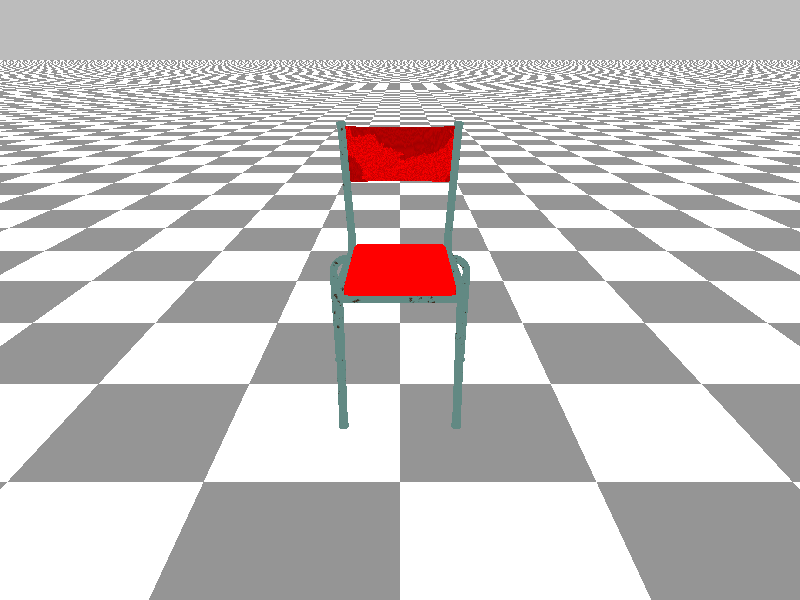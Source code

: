 //==========================================
// Classroom furniture
// -----------------------------------------
// Made for Persistence of vision 3.6
// =========================================
// Copyright 2001-2004 Gilles Tran http://www.oyonale.com
// -----------------------------------------
// This work is licensed under the Creative Commons Attribution License. 
// To view a copy of this license, visit http://creativecommons.org/licenses/by/2.0/ 
// or send a letter to Creative Commons, 559 Nathan Abbott Way, Stanford, California 94305, USA.
// You are free:
// - to copy, distribute, display, and perform the work
// - to make derivative works
// - to make commercial use of the work
// Under the following conditions:
// - Attribution. You must give the original author credit.
// - For any reuse or distribution, you must make clear to others the license terms of this work.
// - Any of these conditions can be waived if you get permission from the copyright holder.
// Your fair use and other rights are in no way affected by the above. 
// ==========================================  

#include "colors.inc"
#include "shapes.inc"

global_settings {
    assumed_gamma 1
} 
      
// ----------------------------------------
// Chair
// ----------------------------------------
#declare rCh=0.025/2;
#declare rCh2=rCh+0.002;
#declare rCh3=0.01;
#declare rCh4=0.05;
#declare yCh=0.43;
#declare yCh2=0.345;
#declare zCh=0.28;
#declare xCh=0.33;
#declare zCh3=0.07;
#declare yCh1=yCh-rCh4; 
#declare yCh5=yCh-rCh*2; 
#declare yCh3=sqrt(zCh3*zCh3+yCh5*yCh5);
#declare yCh4=yCh3-rCh4;
#declare aCh=degrees(atan2(zCh3,yCh1));
#declare aCh1=2;
#declare aCh2=5;
#declare aCh3=10;
#declare C_Chair=rgb <1, 0, 0>;
#declare C_PChair1=rgb <0.24219, 0.5, 0.45313>*0.5;
#declare C_PChair2=rgb <0.5, 0.25781, 0.13672>*0.1;
#declare P_Chair1=pigment{
    wood
    turbulence 0.2
    lambda 3
    color_map{
        [0 C_Chair*0.5]
        [1 C_Chair]
    }
    rotate y*100 rotate x*20    scale 0.04 scale 0.01*<10,1,1>    
}                             
#declare P_Chair2=pigment{
    wood
    turbulence 0.2
    lambda 3
    color_map{
        [0 C_Chair*0.35]
        [1 C_Chair*0.5]
    }
    rotate y*100 rotate z*80 scale 0.01 scale 0.8*<1,5,1>  
}    
#declare T_WoodChair=texture{
    pigment{
        pigment_pattern{
            agate agate_turb 0.3 lambda 3 
            color_map{[0.5 White][0.5 Black]}
            rotate x*148
            scale 0.2
        }
        pigment_map{
            [0 P_Chair1]
            [1 P_Chair2]
        }
    }
    finish{ambient 0 diffuse 1}
}

#declare T_LegChair=texture{
    pigment{
        granite
        color_map{
            [0 C_PChair1]
            [0.7 C_PChair1]
            [0.8 C_PChair2]
            [1 C_PChair2]
        }
    }
    finish{ambient 0 diffuse 0.6 specular 1 roughness 1/10 reflection{0.1,0.8 metallic}}
    scale 0.1
}

#declare LegChairFront=union{
    cylinder{0,y*0.008,rCh2} // rubber
    torus{rCh,rCh2-rCh translate y*0.008}
    cylinder{0,y*yCh1,rCh} // montant Front
    difference{torus{rCh4,rCh rotate z*90} plane{y,0} plane{z,0 inverse} translate <0,yCh1,rCh4>}
    cylinder{0,z*zCh,rCh translate <0,yCh,rCh4>} // horizontal
    union{ // Back
        difference{torus{rCh4,rCh rotate z*90} plane{y,0 inverse rotate x*aCh3} plane{z,0} translate y*rCh4}
        union{
            cylinder{0,y*yCh2,rCh}
            union{
                cylinder{0,y*0.01,rCh2}
                sphere{0,rCh2 scale <1,0.004/rCh2,1> translate y*0.01}
                translate y*yCh2
            }   
            translate z*rCh4
            rotate x*aCh3
            translate y*rCh4
        }
        rotate -z*aCh2
        translate <0,yCh,rCh4+zCh>
    }
}
#declare LegChairRear=union{
    cylinder{0,y*0.008,rCh2} 
    torus{rCh,rCh2-rCh translate y*0.008}
    cylinder{0,y*yCh4,rCh} 
    difference{torus{rCh4,rCh rotate x*90} plane{y,0} plane{x,0} translate <-rCh4,yCh4,0>}
}              

#declare rChD1=xCh/2-sin(radians(aCh1))*(zCh+2*rCh4)+sin(radians(aCh2))*rCh4;
#declare rChD2=xCh/2-sin(radians(aCh1))*(zCh+2*rCh4)+sin(radians(aCh2))*(rCh4+yCh2);
#declare yChD=yCh2*cos(radians(aCh2));
#declare BackChair=difference{
    cone{0,rChD1,y*yChD,rChD2}
    cone{-y*0.001,rChD1*0.85,y*(yChD+0.001),rChD2*0.85}
    plane{z,0}
    plane{y,yCh2*0.5}
    scale <1,1,0.08/rChD2>
}       
#declare eChS=0.008;
#declare SeatChair=union{
    box{<-xCh/2,-eChS,0>,<xCh/2,0,zCh>}
    difference{cylinder{0,-eChS*y,xCh/2} plane{z,0} scale <1,1,0.05*2/xCh> translate z*zCh}
    difference{
        cylinder{-x*xCh/2,x*xCh/2,rCh4}
        cylinder{-x*1.1*xCh/2,x*1.1*xCh/2,rCh4-eChS}
        plane{z,0 inverse}
        plane{y,0 rotate x*25}
        translate -y*rCh4
    }
    texture{pigment{P_Chair1} finish{ambient 0 diffuse 1}}
} 

#declare Chair=union{
    union{
        object{LegChairFront rotate -y*aCh1 translate x*xCh/2}
        object{LegChairFront rotate -y*aCh1 translate x*xCh/2 scale <-1,1,1>}
        cylinder{-xCh*x/2,xCh*x/2,rCh3 translate -z*rCh4 rotate x*25 translate z*rCh4+y*yCh1}
        union{
            object{LegChairRear translate x*(xCh/2+rCh4)}
            object{LegChairRear translate x*(xCh/2+rCh4) scale <-1,1,1>}
            union{
                cylinder{-xCh/2*x,x*xCh/2,rCh}
                union{
                    sphere{0,1 translate y scale <1,0.5,1> scale 0.01 translate y*rCh-x*0.6*xCh/2}
                    sphere{0,1 translate y scale <1,0.5,1> scale 0.01 translate y*rCh+x*0.6*xCh/2}
                    texture{pigment{White*0.6}finish{ambient 0 diffuse 1 specular 1 roughness 0.001 reflection 0.1}}
                    rotate x*aCh
                }
                translate y*yCh3
            }
            translate -y*yCh3
            rotate -x*aCh
            translate <0,yCh3,zCh+rCh4>
        }                     
        texture{T_LegChair}
    }
    union{
        object{BackChair
            translate z*rCh4
            rotate x*aCh3
            translate <0,yCh+rCh4,rCh4+zCh>
            texture{T_WoodChair}
        }        
        object{SeatChair
            translate <0,yCh,rCh4>
        }
    }
}

// ----------------------------------------
// Scene
// ----------------------------------------
camera {
  location <0, 1, -1.5>
  look_at <0, 0, 1>
}

background { White * 0.5 }

light_source {
    x*100 color White
    area_light 15*x,15*z, 10,10 jitter adaptive 1 orient
    rotate z*45
    rotate y*150
}

plane {
    y, -1
    texture {
        pigment { checker rgb<0.3, 0.3, 0.3> White }
        /*finish {
            ambient 0
            diffuse 1
        }*/
    }
}

#declare ang=0;

object {
    Chair
    rotate y * ang
}

object {
    Round_Box(
        <-0.15, 0.40, 0>,
        <0.15, 0.45, 0.38>,
        0.02, 0)
    texture {
        pigment { Red }
    }
    rotate y * ang
}
